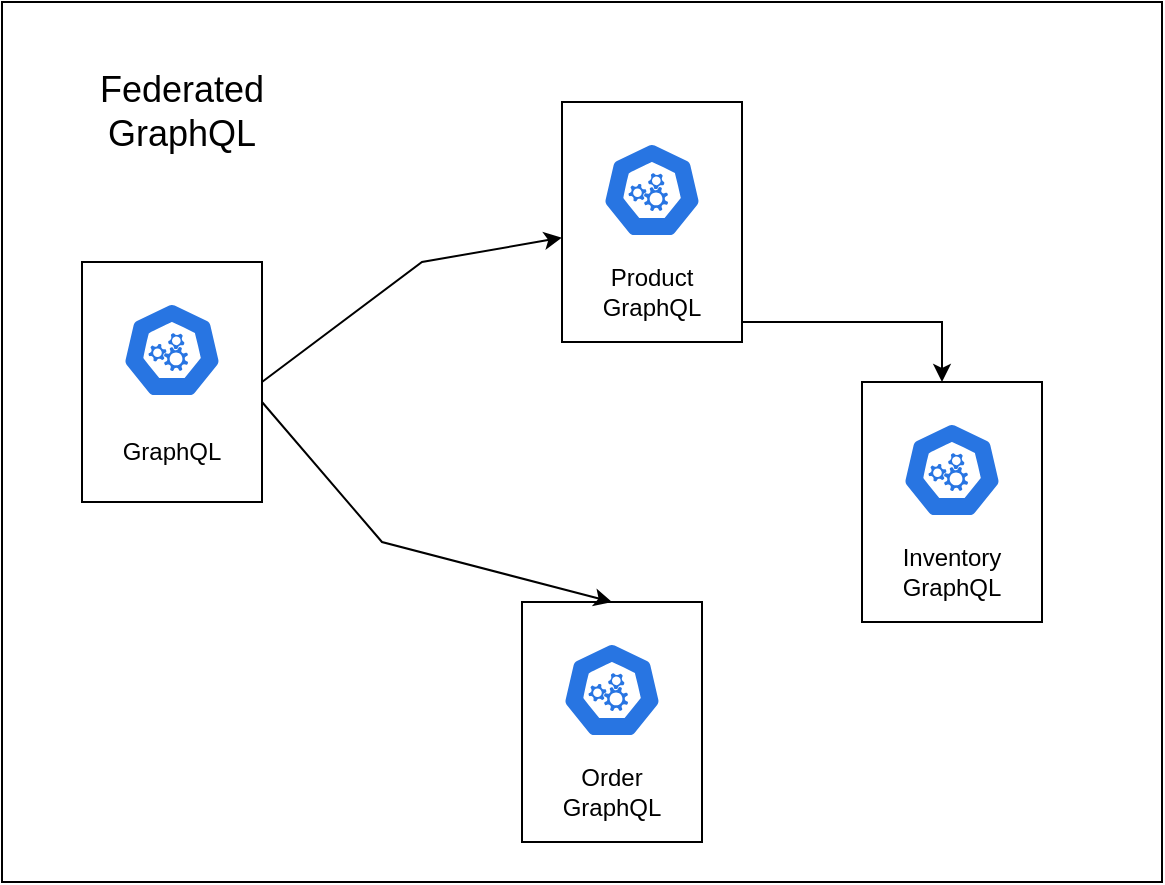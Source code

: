 <mxfile version="25.0.3">
  <diagram name="Page-1" id="8V4eRt_DlOjUmt9FqcKL">
    <mxGraphModel dx="1234" dy="1170" grid="1" gridSize="10" guides="1" tooltips="1" connect="1" arrows="1" fold="1" page="1" pageScale="1" pageWidth="850" pageHeight="1100" math="0" shadow="0">
      <root>
        <mxCell id="0" />
        <mxCell id="1" parent="0" />
        <mxCell id="G3OR5Me7nFAuhBpuz3m9-33" value="" style="rounded=0;whiteSpace=wrap;html=1;" vertex="1" parent="1">
          <mxGeometry x="10" y="40" width="580" height="440" as="geometry" />
        </mxCell>
        <mxCell id="G3OR5Me7nFAuhBpuz3m9-16" value="" style="group" vertex="1" connectable="0" parent="1">
          <mxGeometry x="50" y="170" width="90" height="120" as="geometry" />
        </mxCell>
        <mxCell id="G3OR5Me7nFAuhBpuz3m9-2" value="" style="rounded=0;whiteSpace=wrap;html=1;movable=1;resizable=1;rotatable=1;deletable=1;editable=1;locked=0;connectable=1;container=0;" vertex="1" parent="G3OR5Me7nFAuhBpuz3m9-16">
          <mxGeometry width="90" height="120" as="geometry" />
        </mxCell>
        <mxCell id="G3OR5Me7nFAuhBpuz3m9-1" value="" style="aspect=fixed;sketch=0;html=1;dashed=0;whitespace=wrap;verticalLabelPosition=bottom;verticalAlign=top;fillColor=#2875E2;strokeColor=#ffffff;points=[[0.005,0.63,0],[0.1,0.2,0],[0.9,0.2,0],[0.5,0,0],[0.995,0.63,0],[0.72,0.99,0],[0.5,1,0],[0.28,0.99,0]];shape=mxgraph.kubernetes.icon2;prIcon=api;movable=0;resizable=0;rotatable=0;deletable=0;editable=0;locked=1;connectable=0;" vertex="1" parent="G3OR5Me7nFAuhBpuz3m9-16">
          <mxGeometry x="20" y="20" width="50" height="48" as="geometry" />
        </mxCell>
        <mxCell id="G3OR5Me7nFAuhBpuz3m9-3" value="GraphQL" style="text;html=1;align=center;verticalAlign=middle;whiteSpace=wrap;rounded=0;movable=0;resizable=0;rotatable=0;deletable=0;editable=0;locked=1;connectable=0;" vertex="1" parent="G3OR5Me7nFAuhBpuz3m9-16">
          <mxGeometry x="15" y="80" width="60" height="30" as="geometry" />
        </mxCell>
        <mxCell id="G3OR5Me7nFAuhBpuz3m9-21" value="" style="group" vertex="1" connectable="0" parent="1">
          <mxGeometry x="290" y="90" width="90" height="120" as="geometry" />
        </mxCell>
        <mxCell id="G3OR5Me7nFAuhBpuz3m9-18" value="" style="rounded=0;whiteSpace=wrap;html=1;movable=1;resizable=1;rotatable=1;deletable=1;editable=1;locked=0;connectable=1;container=0;" vertex="1" parent="G3OR5Me7nFAuhBpuz3m9-21">
          <mxGeometry width="90" height="120" as="geometry" />
        </mxCell>
        <mxCell id="G3OR5Me7nFAuhBpuz3m9-19" value="" style="aspect=fixed;sketch=0;html=1;dashed=0;whitespace=wrap;verticalLabelPosition=bottom;verticalAlign=top;fillColor=#2875E2;strokeColor=#ffffff;points=[[0.005,0.63,0],[0.1,0.2,0],[0.9,0.2,0],[0.5,0,0],[0.995,0.63,0],[0.72,0.99,0],[0.5,1,0],[0.28,0.99,0]];shape=mxgraph.kubernetes.icon2;prIcon=api;movable=0;resizable=0;rotatable=0;deletable=0;editable=0;locked=1;connectable=0;" vertex="1" parent="G3OR5Me7nFAuhBpuz3m9-21">
          <mxGeometry x="20" y="20" width="50" height="48" as="geometry" />
        </mxCell>
        <mxCell id="G3OR5Me7nFAuhBpuz3m9-20" value="&lt;div&gt;Product&lt;/div&gt;&lt;div&gt;GraphQL&lt;br&gt;&lt;/div&gt;" style="text;html=1;align=center;verticalAlign=middle;whiteSpace=wrap;rounded=0;movable=1;resizable=1;rotatable=1;deletable=1;editable=1;locked=0;connectable=1;" vertex="1" parent="G3OR5Me7nFAuhBpuz3m9-21">
          <mxGeometry x="15" y="80" width="60" height="30" as="geometry" />
        </mxCell>
        <mxCell id="G3OR5Me7nFAuhBpuz3m9-22" value="" style="group" vertex="1" connectable="0" parent="1">
          <mxGeometry x="440" y="230" width="90" height="120" as="geometry" />
        </mxCell>
        <mxCell id="G3OR5Me7nFAuhBpuz3m9-23" value="" style="rounded=0;whiteSpace=wrap;html=1;movable=1;resizable=1;rotatable=1;deletable=1;editable=1;locked=0;connectable=1;container=0;" vertex="1" parent="G3OR5Me7nFAuhBpuz3m9-22">
          <mxGeometry width="90" height="120" as="geometry" />
        </mxCell>
        <mxCell id="G3OR5Me7nFAuhBpuz3m9-24" value="" style="aspect=fixed;sketch=0;html=1;dashed=0;whitespace=wrap;verticalLabelPosition=bottom;verticalAlign=top;fillColor=#2875E2;strokeColor=#ffffff;points=[[0.005,0.63,0],[0.1,0.2,0],[0.9,0.2,0],[0.5,0,0],[0.995,0.63,0],[0.72,0.99,0],[0.5,1,0],[0.28,0.99,0]];shape=mxgraph.kubernetes.icon2;prIcon=api;movable=0;resizable=0;rotatable=0;deletable=0;editable=0;locked=1;connectable=0;" vertex="1" parent="G3OR5Me7nFAuhBpuz3m9-22">
          <mxGeometry x="20" y="20" width="50" height="48" as="geometry" />
        </mxCell>
        <mxCell id="G3OR5Me7nFAuhBpuz3m9-25" value="&lt;div&gt;Inventory&lt;/div&gt;&lt;div&gt;GraphQL&lt;br&gt;&lt;/div&gt;" style="text;html=1;align=center;verticalAlign=middle;whiteSpace=wrap;rounded=0;movable=1;resizable=1;rotatable=1;deletable=1;editable=1;locked=0;connectable=1;" vertex="1" parent="G3OR5Me7nFAuhBpuz3m9-22">
          <mxGeometry x="15" y="80" width="60" height="30" as="geometry" />
        </mxCell>
        <mxCell id="G3OR5Me7nFAuhBpuz3m9-26" value="" style="group" vertex="1" connectable="0" parent="1">
          <mxGeometry x="270" y="340" width="90" height="120" as="geometry" />
        </mxCell>
        <mxCell id="G3OR5Me7nFAuhBpuz3m9-27" value="" style="rounded=0;whiteSpace=wrap;html=1;movable=1;resizable=1;rotatable=1;deletable=1;editable=1;locked=0;connectable=1;container=0;" vertex="1" parent="G3OR5Me7nFAuhBpuz3m9-26">
          <mxGeometry width="90" height="120" as="geometry" />
        </mxCell>
        <mxCell id="G3OR5Me7nFAuhBpuz3m9-28" value="" style="aspect=fixed;sketch=0;html=1;dashed=0;whitespace=wrap;verticalLabelPosition=bottom;verticalAlign=top;fillColor=#2875E2;strokeColor=#ffffff;points=[[0.005,0.63,0],[0.1,0.2,0],[0.9,0.2,0],[0.5,0,0],[0.995,0.63,0],[0.72,0.99,0],[0.5,1,0],[0.28,0.99,0]];shape=mxgraph.kubernetes.icon2;prIcon=api;movable=0;resizable=0;rotatable=0;deletable=0;editable=0;locked=1;connectable=0;" vertex="1" parent="G3OR5Me7nFAuhBpuz3m9-26">
          <mxGeometry x="20" y="20" width="50" height="48" as="geometry" />
        </mxCell>
        <mxCell id="G3OR5Me7nFAuhBpuz3m9-29" value="&lt;div&gt;Order&lt;br&gt;&lt;/div&gt;&lt;div&gt;GraphQL&lt;br&gt;&lt;/div&gt;" style="text;html=1;align=center;verticalAlign=middle;whiteSpace=wrap;rounded=0;movable=1;resizable=1;rotatable=1;deletable=1;editable=1;locked=0;connectable=1;" vertex="1" parent="G3OR5Me7nFAuhBpuz3m9-26">
          <mxGeometry x="15" y="80" width="60" height="30" as="geometry" />
        </mxCell>
        <mxCell id="G3OR5Me7nFAuhBpuz3m9-30" value="" style="endArrow=classic;html=1;rounded=0;" edge="1" parent="1" target="G3OR5Me7nFAuhBpuz3m9-18">
          <mxGeometry width="50" height="50" relative="1" as="geometry">
            <mxPoint x="140" y="230" as="sourcePoint" />
            <mxPoint x="210" y="180" as="targetPoint" />
            <Array as="points">
              <mxPoint x="220" y="170" />
            </Array>
          </mxGeometry>
        </mxCell>
        <mxCell id="G3OR5Me7nFAuhBpuz3m9-31" value="" style="endArrow=classic;html=1;rounded=0;" edge="1" parent="1">
          <mxGeometry width="50" height="50" relative="1" as="geometry">
            <mxPoint x="380" y="200" as="sourcePoint" />
            <mxPoint x="480" y="230" as="targetPoint" />
            <Array as="points">
              <mxPoint x="480" y="200" />
            </Array>
          </mxGeometry>
        </mxCell>
        <mxCell id="G3OR5Me7nFAuhBpuz3m9-32" value="" style="endArrow=classic;html=1;rounded=0;entryX=0.5;entryY=0;entryDx=0;entryDy=0;" edge="1" parent="1" target="G3OR5Me7nFAuhBpuz3m9-27">
          <mxGeometry width="50" height="50" relative="1" as="geometry">
            <mxPoint x="140" y="240" as="sourcePoint" />
            <mxPoint x="450" y="570" as="targetPoint" />
            <Array as="points">
              <mxPoint x="200" y="310" />
            </Array>
          </mxGeometry>
        </mxCell>
        <mxCell id="G3OR5Me7nFAuhBpuz3m9-34" value="Federated GraphQL" style="text;html=1;align=center;verticalAlign=middle;whiteSpace=wrap;rounded=0;fontSize=18;" vertex="1" parent="1">
          <mxGeometry x="70" y="80" width="60" height="30" as="geometry" />
        </mxCell>
      </root>
    </mxGraphModel>
  </diagram>
</mxfile>
